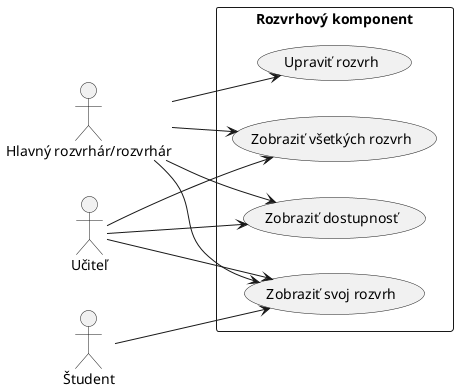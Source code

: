 @startuml TimetableUseCases
left to right direction
skinparam packageStyle rectangle

actor "Hlavný rozvrhár/rozvrhár" as Scheduler
actor "Učiteľ"          as Teacher
actor "Študent"         as Student

package "Rozvrhový komponent" {
    usecase "Upraviť rozvrh"          as UC1
    usecase "Zobraziť svoj rozvrh"         as UC2
    usecase "Zobraziť všetkých rozvrh"     as UC3
    usecase "Zobraziť dostupnosť"     as UC4
}

Scheduler --> UC1
Scheduler --> UC2
Scheduler --> UC3
Scheduler --> UC4

Teacher   --> UC2
Teacher   --> UC3
Teacher   --> UC4

Student   --> UC2
@enduml


@startuml
title Prieskumník Súborov

actor Používateľ
participant "Nadradený Komponent" as NK
participant "Prieskumník Súborov" as PS
participant "API" as API

== Inicializácia ==
Používateľ -> NK: Otvorí komponent importu súborov
activate NK
NK -> PS: Inicializuje komponent
activate PS

== Získanie dát ==
PS -> API: Vyžiada obsah adresára
activate API
API --> PS: Vráti súbory a priečinky
deactivate API

== Analýza dát ==
PS -> PS: Spočíta CSV súbory 

== Zobrazenie používateľovi ==
PS --> Používateľ: Zobrazí obsah\n+ počet CSV súborov
deactivate PS
deactivate NK

== Navigácia ==
Používateľ -> PS: Naviguje do iného priečinka
activate PS
PS -> API: Vyžiada nový obsah
activate API
API --> PS: Vráti nové súbory a priečinky
deactivate API
PS -> PS: Spočíta CSV súbory
PS --> Používateľ: Zobrazí aktualizovaný obsah
deactivate PS

== Importovanie dát ==
Používateľ -> NK: Potvrdí výber adresára
note right of Používateľ: Používateľ môže vybrať\niba aktuálny adresár
activate NK
NK -> API: Spustí importovanie CSV dát
activate API
API --> NK: Výsledok importu (úspech/neúspech)
deactivate API
NK --> Používateľ: Zobrazí výsledok operácie
deactivate NK

@enduml


@startuml
title Navigácia pomocou vue-router

actor Používateľ
participant "Aplikácia" as App
participant "vue-router" as Router
participant "Komponent (lazy-load)" as Komponent

Používateľ -> App: Klikne na odkaz
activate App
App -> Router: Požiada o zmenu cesty
activate Router
Router -> Router: Vyhodnotí definované trasy
alt Komponent ešte nie je načítaný
  Router -> Komponent: Dynamicky načíta komponent
  activate Komponent
  Komponent --> Router: Komponent načítaný
  deactivate Komponent
end
Router --> App: Vráti komponent pre trasu
deactivate Router

App -> Komponent: Zobrazí komponent
deactivate App
Komponent --> Používateľ: Obsah celej stránky
note right of Používateľ: Obsah sa zobrazí bez obnovenia celej stránky

@enduml


@startuml
!define Page rectangle
!define IndexPage rectangle #LightBlue
!define DynamicPage rectangle #LightGreen

skinparam ranksep 80
skinparam nodesep 40
skinparam DefaultFontSize 14
skinparam rectangleFontStyle bold

title "Štruktúra stránok aplikácie"

package "Hlavné stránky" {
  IndexPage "Úvodná stránka\n(/)" as index
  IndexPage "Požiadavky\n(/requirements)" as requirements
}

package "Rozvrhy" {
  IndexPage "Zoznam rozvrhov\n(/timetables)" as timetables
  
  package "Detail rozvrhu" {
    DynamicPage "Aktivity\n(/timetables/[id]/activities)" as tt_activities
  }
  
  timetables --> tt_activities
}

package "Administrácia" {
  IndexPage "Admin panel\n(/admin)" as admin
  
  package "Budovy" {
    IndexPage "Zoznam budov\n(/admin/buildings)" as buildings
    
    package "Detail budovy" {
      IndexPage "Miestnosti\n(/admin/buildings/[buildingId]/rooms)" as rooms
      DynamicPage "Detail miestnosti\n(/admin/buildings/[buildingId]/rooms/[roomId])" as room_detail
      
      rooms --> room_detail
    }
    
    buildings --> rooms
  }
  
  package "Ďalšie sekcie" {
    IndexPage "Predmety\n(/admin/subjects)" as subjects
    IndexPage "Vybavenie\n(/admin/equipment)" as equipment
    IndexPage "Schémy\n(/admin/schemas)" as schemas
    IndexPage "Import\n(/admin/import)" as import
  }
  
  admin --> buildings
  admin --> subjects
  admin --> equipment
  admin --> schemas
  admin --> import
}

index -[hidden]-> timetables
index -[hidden]-> requirements
index -[hidden]-> admin

@enduml



@startuml
title Mapa stránok aplikácie

actor Používateľ

node "Verejná časť" {
  [Úvodná stránka ( / )]
  [Požiadavky ( /requirements )]
}

node "Rozvrhy" {
  [Zoznam rozvrhov ( /timetables )]
  [Aktivity rozvrhu ( /timetables/:id/activities )]
}

node "Administrácia ( /admin )" {
  [Dashboard]

  node "Budovy" {
    [Zoznam budov ( /admin/buildings )]
    [Miestnosti budovy ( /admin/buildings/:buildingId/rooms )]
    [Detail miestnosti ( /admin/buildings/:buildingId/rooms/:roomId )]
  }

  [Predmety ( /admin/subjects )]
  [Vybavenie ( /admin/equipment )]
  [Schémy ( /admin/schemas )]
  [Import ( /admin/import )]
}

Používateľ --> [Úvodná stránka ( / )]
Používateľ --> [Požiadavky ( /requirements )]
Používateľ --> [Zoznam rozvrhov ( /timetables )]
Používateľ --> [Dashboard]
@enduml


@startuml
title Uloženie aktivity a notifikácia cez WebSocket

actor "Používateľ A" as PA
actor "Používateľ B" as PB
participant "Backend" as BE
participant "WebSocket Server" as WS

== Inicializácia WebSocketu ==
PA -> WS: Pripojenie na WebSocket
activate WS
WS -> PA: Potvrdenie pripojenia
PA -> WS: Subscribe na 'timetable_activity'

PB -> WS: Pripojenie na WebSocket
WS -> PB: Potvrdenie pripojenia
PB -> WS: Subscribe na 'timetable_activity'
deactivate WS

== HTTP Požiadavka na uloženie ==
PA -> BE: Upraví existujúcu aktivitu
activate BE
BE -> BE: Uloží aktivitu do databázy

BE -> WS: Notifikácia na 'timetable_activity' s payloadom
deactivate BE

== WebSocket distribúcia ==
activate WS
WS -> PA: Posiela upravenú aktivitu
WS -> PB: Posiela upravenú aktivitu
deactivate WS

@enduml



@startuml
skinparam componentStyle rectangle
skinparam packageStyle rectangle
left to right direction

package "Timetable" {
  
  package "TimeTableRow 1" as Row1 {
    [TimeTableItem 1a] --> [TimeTableItem 1b]
  }

  package "TimeTableRow 2" as Row2 {
    [TimeTableItem 2a] --> [TimeTableItem 2b]
  }

  package "TimeTableRow n" as Row3 {
    [TimeTableItem 3a] --> [TimeTableItem 3b]
    [TimeTableItem 3b] --> [TimeTableItem 3n]
  }
}
@enduml


@startuml

class "ROOT (1)" as root {
  Type: ROOT
  Strength: STRONG
  Data:
    target_id: 111407
    target_type: USER
}

class "OPERATION (2)" as op2 {
  Type: OPERATION
  Strength: STRONG
  Data:
    operator: AND
}

class "OPERATION (3)" as op3 {
  Type: OPERATION
  Strength: STRONG
  Data:
    operator: AND
}

class "TIMERANGE" as tr1 {
  Type: TIMERANGE
  Strength: WEAK
  Data:
    day_of_week: 0
    start_time: 1
    duration: 1
}

class "TIMERANGE" as tr2 {
  Type: TIMERANGE
  Strength: WEAK
  Data:
    day_of_week: 0
    start_time: 2
    duration: 1
}

root --> op2 : "nested_children"
op2 --> op3 : "nested_children"
op3 --> tr1 : "nested_children"
op3 --> tr2 : "nested_children"

@enduml
